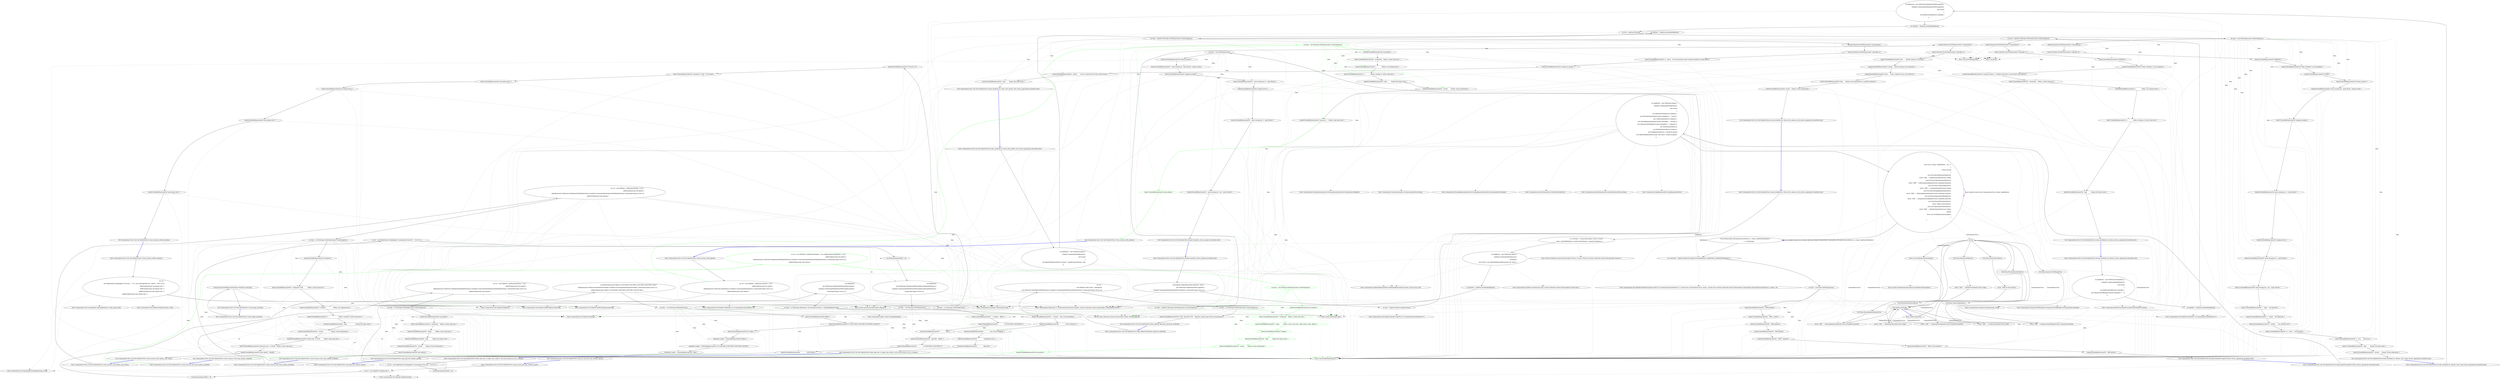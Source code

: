 digraph  {
d24 [label="var lines = sut.ToString().ToNotEmptyLines().TrimStringArray()", span="57-57", cluster="CommandLine.Tests.Unit.Text.HelpTextTests.Create_instance_with_options()", color=green, community=0];
d23 [label="var sut = new HelpText { AddDashesToOption = true }\r\n                .AddPreOptionsLine(''pre-options'')\r\n                .AddOptions(new NotParsed<FakeOptions>(TypeInfo.Create(typeof(FakeOptions)), Enumerable.Empty<Error>()))\r\n                .AddPostOptionsLine(''post-options'')", span="50-53", cluster="CommandLine.Tests.Unit.Text.HelpTextTests.Create_instance_with_options()"];
d25 [label="lines[0].ShouldBeEquivalentTo(''pre-options'')", span="58-58", cluster="CommandLine.Tests.Unit.Text.HelpTextTests.Create_instance_with_options()"];
d4 [label="Entry CommandLine.Text.HelpText.ToString()", span="579-579", cluster="CommandLine.Text.HelpText.ToString()"];
d21 [label="Entry string.ToNotEmptyLines()", span="10-10", cluster="string.ToNotEmptyLines()"];
d38 [label="Entry System.Collections.Generic.IEnumerable<string>.TrimStringArray()", span="15-15", cluster="System.Collections.Generic.IEnumerable<string>.TrimStringArray()"];
d26 [label="lines[1].ShouldBeEquivalentTo(''--stringvalue    Define a string value here.'')", span="59-59", cluster="CommandLine.Tests.Unit.Text.HelpTextTests.Create_instance_with_options()"];
d27 [label="lines[2].ShouldBeEquivalentTo(''-i               Define a int sequence here.'')", span="60-60", cluster="CommandLine.Tests.Unit.Text.HelpTextTests.Create_instance_with_options()"];
d28 [label="lines[3].ShouldBeEquivalentTo(''-x               Define a boolean or switch value here.'')", span="61-61", cluster="CommandLine.Tests.Unit.Text.HelpTextTests.Create_instance_with_options()"];
d29 [label="lines[4].ShouldBeEquivalentTo(''--help           Display this help screen.'')", span="62-62", cluster="CommandLine.Tests.Unit.Text.HelpTextTests.Create_instance_with_options()"];
d30 [label="lines[5].ShouldBeEquivalentTo(''--version        Display version information.'')", span="63-63", cluster="CommandLine.Tests.Unit.Text.HelpTextTests.Create_instance_with_options()"];
d31 [label="lines[6].ShouldBeEquivalentTo(''value pos. 0     Define a long value here.'')", span="64-64", cluster="CommandLine.Tests.Unit.Text.HelpTextTests.Create_instance_with_options()"];
d32 [label="lines[7].ShouldBeEquivalentTo(''post-options'')", span="65-65", cluster="CommandLine.Tests.Unit.Text.HelpTextTests.Create_instance_with_options()", color=green, community=0];
d33 [label="Exit CommandLine.Tests.Unit.Text.HelpTextTests.Create_instance_with_options()", span="46-46", cluster="CommandLine.Tests.Unit.Text.HelpTextTests.Create_instance_with_options()"];
d5 [label="Entry Unk.ShouldBeEquivalentTo", span="", cluster="Unk.ShouldBeEquivalentTo"];
d40 [label="var sut = new HelpText { AddDashesToOption = true, AddEnumValuesToHelpText = true }\r\n                .AddPreOptionsLine(''pre-options'')\r\n                .AddOptions(new NotParsed<FakeOptionsWithHelpTextEnum>(TypeInfo.Create(typeof(FakeOptionsWithHelpTextEnum)), Enumerable.Empty<Error>()))\r\n                .AddPostOptionsLine(''post-options'')", span="74-77", cluster="CommandLine.Tests.Unit.Text.HelpTextTests.Create_instance_with_enum_options_enabled()", color=green, community=0];
d39 [label="Entry CommandLine.Tests.Unit.Text.HelpTextTests.Create_instance_with_enum_options_enabled()", span="70-70", cluster="CommandLine.Tests.Unit.Text.HelpTextTests.Create_instance_with_enum_options_enabled()"];
d41 [label="var lines = sut.ToString().ToNotEmptyLines().TrimStringArray()", span="81-81", cluster="CommandLine.Tests.Unit.Text.HelpTextTests.Create_instance_with_enum_options_enabled()", color=green, community=0];
d3 [label="Entry CommandLine.Text.HelpText.HelpText()", span="35-35", cluster="CommandLine.Text.HelpText.HelpText()"];
d19 [label="Entry CommandLine.Text.HelpText.AddPreOptionsLine(string)", span="321-321", cluster="CommandLine.Text.HelpText.AddPreOptionsLine(string)"];
d34 [label="Entry CommandLine.NotParsed<T>.NotParsed(CommandLine.TypeInfo, System.Collections.Generic.IEnumerable<CommandLine.Error>)", span="163-163", cluster="CommandLine.NotParsed<T>.NotParsed(CommandLine.TypeInfo, System.Collections.Generic.IEnumerable<CommandLine.Error>)"];
d35 [label="Entry CommandLine.TypeInfo.Create(System.Type)", span="29-29", cluster="CommandLine.TypeInfo.Create(System.Type)"];
d36 [label="Entry System.Linq.Enumerable.Empty<TResult>()", span="0-0", cluster="System.Linq.Enumerable.Empty<TResult>()"];
d37 [label="Entry CommandLine.Text.HelpText.AddOptions<T>(CommandLine.ParserResult<T>)", span="388-388", cluster="CommandLine.Text.HelpText.AddOptions<T>(CommandLine.ParserResult<T>)"];
d20 [label="Entry CommandLine.Text.HelpText.AddPostOptionsLine(string)", span="332-332", cluster="CommandLine.Text.HelpText.AddPostOptionsLine(string)"];
d42 [label="lines[0].ShouldBeEquivalentTo(''pre-options'')", span="82-82", cluster="CommandLine.Tests.Unit.Text.HelpTextTests.Create_instance_with_enum_options_enabled()", color=green, community=0];
d43 [label="lines[1].ShouldBeEquivalentTo(''--stringvalue    Define a string value here.'')", span="83-83", cluster="CommandLine.Tests.Unit.Text.HelpTextTests.Create_instance_with_enum_options_enabled()", color=green, community=0];
d44 [label="lines[2].ShouldBeEquivalentTo(''--shape          Define a enum value here. Valid values: Circle, Square,'')", span="84-84", cluster="CommandLine.Tests.Unit.Text.HelpTextTests.Create_instance_with_enum_options_enabled()", color=green, community=0];
d45 [label="lines[3].ShouldBeEquivalentTo(''Triangle'')", span="85-85", cluster="CommandLine.Tests.Unit.Text.HelpTextTests.Create_instance_with_enum_options_enabled()", color=green, community=0];
d46 [label="lines[4].ShouldBeEquivalentTo(''--help           Display this help screen.'')", span="86-86", cluster="CommandLine.Tests.Unit.Text.HelpTextTests.Create_instance_with_enum_options_enabled()", color=green, community=0];
d47 [label="lines[5].ShouldBeEquivalentTo(''--version        Display version information.'')", span="87-87", cluster="CommandLine.Tests.Unit.Text.HelpTextTests.Create_instance_with_enum_options_enabled()", color=green, community=0];
d48 [label="lines[6].ShouldBeEquivalentTo(''post-options'')", span="88-88", cluster="CommandLine.Tests.Unit.Text.HelpTextTests.Create_instance_with_enum_options_enabled()", color=green, community=0];
d49 [label="Exit CommandLine.Tests.Unit.Text.HelpTextTests.Create_instance_with_enum_options_enabled()", span="70-70", cluster="CommandLine.Tests.Unit.Text.HelpTextTests.Create_instance_with_enum_options_enabled()"];
d22 [label="Entry CommandLine.Tests.Unit.Text.HelpTextTests.Create_instance_with_options()", span="46-46", cluster="CommandLine.Tests.Unit.Text.HelpTextTests.Create_instance_with_options()"];
d1 [label="string.Empty.ShouldBeEquivalentTo(new HelpText().ToString())", span="18-18", cluster="CommandLine.Tests.Unit.Text.HelpTextTests.Create_empty_instance()"];
d8 [label="var lines = sut.ToString().ToNotEmptyLines()", span="34-34", cluster="CommandLine.Tests.Unit.Text.HelpTextTests.Create_instance_without_options()"];
d52 [label="var lines = sut.ToString().ToNotEmptyLines().TrimStringArray()", span="104-104", cluster="CommandLine.Tests.Unit.Text.HelpTextTests.Create_instance_with_enum_options_disabled()"];
d62 [label="var lines = sut.ToString().ToNotEmptyLines().TrimStringArray()", span="124-124", cluster="CommandLine.Tests.Unit.Text.HelpTextTests.When_defined_MetaValue_should_be_rendered()"];
d70 [label="var lines = sut.ToString().Split(new[] { Environment.NewLine }, StringSplitOptions.None)", span="143-143", cluster="CommandLine.Tests.Unit.Text.HelpTextTests.When_help_text_is_longer_than_width_it_will_wrap_around_as_if_in_a_column()"];
d82 [label="var lines = sut.ToString().ToNotEmptyLines()", span="166-166", cluster="CommandLine.Tests.Unit.Text.HelpTextTests.Long_help_text_without_spaces()"];
d94 [label="var lines = sut.ToString().ToNotEmptyLines()", span="188-188", cluster="CommandLine.Tests.Unit.Text.HelpTextTests.Long_pre_and_post_lines_without_spaces()"];
d152 [label="var lines = helpText.ToString().ToNotEmptyLines().TrimStringArray()", span="274-274", cluster="CommandLine.Tests.Unit.Text.HelpTextTests.Invoke_AutoBuild_for_Options_returns_appropriate_formatted_text()"];
d169 [label="var lines = helpText.ToString().ToNotEmptyLines().TrimStringArray()", span="302-302", cluster="CommandLine.Tests.Unit.Text.HelpTextTests.Invoke_AutoBuild_for_Verbs_with_specific_verb_returns_appropriate_formatted_text()"];
d181 [label="var lines = helpText.ToString().ToNotEmptyLines().TrimStringArray()", span="328-328", cluster="CommandLine.Tests.Unit.Text.HelpTextTests.Invoke_AutoBuild_for_Verbs_with_unknown_verb_returns_appropriate_formatted_text()"];
d194 [label="var lines = sut.ToString().ToNotEmptyLines().TrimStringArray()", span="352-352", cluster="CommandLine.Tests.Unit.Text.HelpTextTests.Create_instance_with_options_and_values()"];
d221 [label="var text = helpText.ToString()", span="404-404", cluster="CommandLine.Tests.Unit.Text.HelpTextTests.Invoke_AutoBuild_for_Options_with_Usage_returns_appropriate_formatted_text()"];
d107 [label="var lines = errorsText.ToNotEmptyLines()", span="246-246", cluster="CommandLine.Tests.Unit.Text.HelpTextTests.Invoking_RenderParsingErrorsText_returns_appropriate_formatted_text()"];
d208 [label="var lines = text.ToNotEmptyLines()", span="377-377", cluster="CommandLine.Tests.Unit.Text.HelpTextTests.RenderUsageText_returns_properly_formatted_text()"];
d222 [label="var lines = text.ToNotEmptyLines().TrimStringArray()", span="405-405", cluster="CommandLine.Tests.Unit.Text.HelpTextTests.Invoke_AutoBuild_for_Options_with_Usage_returns_appropriate_formatted_text()"];
d9 [label="lines[0].ShouldBeEquivalentTo(''Unit-tests 2.0'')", span="36-36", cluster="CommandLine.Tests.Unit.Text.HelpTextTests.Create_instance_without_options()"];
d10 [label="lines[1].ShouldBeEquivalentTo(''Copyright (C) 2005 - 2013 Author'')", span="37-37", cluster="CommandLine.Tests.Unit.Text.HelpTextTests.Create_instance_without_options()"];
d11 [label="lines[2].ShouldBeEquivalentTo(''pre-options line 1'')", span="38-38", cluster="CommandLine.Tests.Unit.Text.HelpTextTests.Create_instance_without_options()"];
d12 [label="lines[3].ShouldBeEquivalentTo(''pre-options line 2'')", span="39-39", cluster="CommandLine.Tests.Unit.Text.HelpTextTests.Create_instance_without_options()"];
d13 [label="lines[4].ShouldBeEquivalentTo(''post-options line 1'')", span="40-40", cluster="CommandLine.Tests.Unit.Text.HelpTextTests.Create_instance_without_options()"];
d14 [label="lines[5].ShouldBeEquivalentTo(''post-options line 2'')", span="41-41", cluster="CommandLine.Tests.Unit.Text.HelpTextTests.Create_instance_without_options()"];
d53 [label="lines[0].ShouldBeEquivalentTo(''pre-options'')", span="105-105", cluster="CommandLine.Tests.Unit.Text.HelpTextTests.Create_instance_with_enum_options_disabled()"];
d54 [label="lines[1].ShouldBeEquivalentTo(''--stringvalue    Define a string value here.'')", span="106-106", cluster="CommandLine.Tests.Unit.Text.HelpTextTests.Create_instance_with_enum_options_disabled()"];
d55 [label="lines[2].ShouldBeEquivalentTo(''--shape          Define a enum value here.'')", span="107-107", cluster="CommandLine.Tests.Unit.Text.HelpTextTests.Create_instance_with_enum_options_disabled()"];
d56 [label="lines[3].ShouldBeEquivalentTo(''--help           Display this help screen.'')", span="108-108", cluster="CommandLine.Tests.Unit.Text.HelpTextTests.Create_instance_with_enum_options_disabled()"];
d57 [label="lines[4].ShouldBeEquivalentTo(''--version        Display version information.'')", span="109-109", cluster="CommandLine.Tests.Unit.Text.HelpTextTests.Create_instance_with_enum_options_disabled()"];
d58 [label="lines[5].ShouldBeEquivalentTo(''post-options'')", span="110-110", cluster="CommandLine.Tests.Unit.Text.HelpTextTests.Create_instance_with_enum_options_disabled()"];
d63 [label="lines[2].ShouldBeEquivalentTo(''i FILE, input-file=FILE    Required. Specify input FILE to be processed.'')", span="126-126", cluster="CommandLine.Tests.Unit.Text.HelpTextTests.When_defined_MetaValue_should_be_rendered()"];
d71 [label="lines[2].ShouldBeEquivalentTo(''  v, verbose    This is the description'')", span="144-144", cluster="CommandLine.Tests.Unit.Text.HelpTextTests.When_help_text_is_longer_than_width_it_will_wrap_around_as_if_in_a_column()"];
d72 [label="lines[3].ShouldBeEquivalentTo(''                of the verbosity to '')", span="146-146", cluster="CommandLine.Tests.Unit.Text.HelpTextTests.When_help_text_is_longer_than_width_it_will_wrap_around_as_if_in_a_column()"];
d73 [label="lines[4].ShouldBeEquivalentTo(''                test out the wrapping '')", span="147-147", cluster="CommandLine.Tests.Unit.Text.HelpTextTests.When_help_text_is_longer_than_width_it_will_wrap_around_as_if_in_a_column()"];
d74 [label="lines[5].ShouldBeEquivalentTo(''                capabilities of the '')", span="148-148", cluster="CommandLine.Tests.Unit.Text.HelpTextTests.When_help_text_is_longer_than_width_it_will_wrap_around_as_if_in_a_column()"];
d75 [label="lines[6].ShouldBeEquivalentTo(''                Help Text.'')", span="149-149", cluster="CommandLine.Tests.Unit.Text.HelpTextTests.When_help_text_is_longer_than_width_it_will_wrap_around_as_if_in_a_column()"];
d83 [label="lines[1].ShouldBeEquivalentTo(''  v, verbose    Before '')", span="167-167", cluster="CommandLine.Tests.Unit.Text.HelpTextTests.Long_help_text_without_spaces()"];
d84 [label="lines[2].ShouldBeEquivalentTo(''                012345678901234567890123'')", span="168-168", cluster="CommandLine.Tests.Unit.Text.HelpTextTests.Long_help_text_without_spaces()"];
d85 [label="lines[3].ShouldBeEquivalentTo(''                After'')", span="169-169", cluster="CommandLine.Tests.Unit.Text.HelpTextTests.Long_help_text_without_spaces()"];
d86 [label="lines[4].ShouldBeEquivalentTo(''  input-file    Before '')", span="170-170", cluster="CommandLine.Tests.Unit.Text.HelpTextTests.Long_help_text_without_spaces()"];
d87 [label="lines[5].ShouldBeEquivalentTo(''                012345678901234567890123'')", span="171-171", cluster="CommandLine.Tests.Unit.Text.HelpTextTests.Long_help_text_without_spaces()"];
d88 [label="lines[6].ShouldBeEquivalentTo(''                456789 After'')", span="172-172", cluster="CommandLine.Tests.Unit.Text.HelpTextTests.Long_help_text_without_spaces()"];
d95 [label="lines[1].ShouldBeEquivalentTo(''Before '')", span="189-189", cluster="CommandLine.Tests.Unit.Text.HelpTextTests.Long_pre_and_post_lines_without_spaces()"];
d96 [label="lines[2].ShouldBeEquivalentTo(''0123456789012345678901234567890123456789'')", span="190-190", cluster="CommandLine.Tests.Unit.Text.HelpTextTests.Long_pre_and_post_lines_without_spaces()"];
d97 [label="lines[3].ShouldBeEquivalentTo(''012 After'')", span="191-191", cluster="CommandLine.Tests.Unit.Text.HelpTextTests.Long_pre_and_post_lines_without_spaces()"];
d98 [label="lines[lines.Length - 3].ShouldBeEquivalentTo(''Before '')", span="192-192", cluster="CommandLine.Tests.Unit.Text.HelpTextTests.Long_pre_and_post_lines_without_spaces()"];
d99 [label="lines[lines.Length - 2].ShouldBeEquivalentTo(''0123456789012345678901234567890123456789'')", span="193-193", cluster="CommandLine.Tests.Unit.Text.HelpTextTests.Long_pre_and_post_lines_without_spaces()"];
d100 [label="lines[lines.Length - 1].ShouldBeEquivalentTo('' After'')", span="194-194", cluster="CommandLine.Tests.Unit.Text.HelpTextTests.Long_pre_and_post_lines_without_spaces()"];
d108 [label="lines[0].ShouldBeEquivalentTo(''  ERR badtoken'')", span="248-248", cluster="CommandLine.Tests.Unit.Text.HelpTextTests.Invoking_RenderParsingErrorsText_returns_appropriate_formatted_text()"];
d109 [label="lines[1].ShouldBeEquivalentTo(''  ERR x, switch'')", span="249-249", cluster="CommandLine.Tests.Unit.Text.HelpTextTests.Invoking_RenderParsingErrorsText_returns_appropriate_formatted_text()"];
d110 [label="lines[2].ShouldBeEquivalentTo(''  ERR unknown'')", span="250-250", cluster="CommandLine.Tests.Unit.Text.HelpTextTests.Invoking_RenderParsingErrorsText_returns_appropriate_formatted_text()"];
d111 [label="lines[3].ShouldBeEquivalentTo(''  ERR missing'')", span="251-251", cluster="CommandLine.Tests.Unit.Text.HelpTextTests.Invoking_RenderParsingErrorsText_returns_appropriate_formatted_text()"];
d112 [label="lines[4].ShouldBeEquivalentTo(''  ERR s, sequence'')", span="252-252", cluster="CommandLine.Tests.Unit.Text.HelpTextTests.Invoking_RenderParsingErrorsText_returns_appropriate_formatted_text()"];
d113 [label="lines[5].ShouldBeEquivalentTo(''  ERR no-verb-selected'')", span="253-253", cluster="CommandLine.Tests.Unit.Text.HelpTextTests.Invoking_RenderParsingErrorsText_returns_appropriate_formatted_text()"];
d114 [label="lines[6].ShouldBeEquivalentTo(''  ERR badverb'')", span="254-254", cluster="CommandLine.Tests.Unit.Text.HelpTextTests.Invoking_RenderParsingErrorsText_returns_appropriate_formatted_text()"];
d155 [label="lines[2].ShouldBeEquivalentTo(''ERROR(S):'')", span="277-277", cluster="CommandLine.Tests.Unit.Text.HelpTextTests.Invoke_AutoBuild_for_Options_returns_appropriate_formatted_text()"];
d156 [label="lines[3].ShouldBeEquivalentTo(''Token 'badtoken' is not recognized.'')", span="278-278", cluster="CommandLine.Tests.Unit.Text.HelpTextTests.Invoke_AutoBuild_for_Options_returns_appropriate_formatted_text()"];
d157 [label="lines[4].ShouldBeEquivalentTo(''A sequence option 'i' is defined with fewer or more items than required.'')", span="279-279", cluster="CommandLine.Tests.Unit.Text.HelpTextTests.Invoke_AutoBuild_for_Options_returns_appropriate_formatted_text()"];
d158 [label="lines[5].ShouldBeEquivalentTo(''--stringvalue    Define a string value here.'')", span="280-280", cluster="CommandLine.Tests.Unit.Text.HelpTextTests.Invoke_AutoBuild_for_Options_returns_appropriate_formatted_text()"];
d159 [label="lines[6].ShouldBeEquivalentTo(''-i               Define a int sequence here.'')", span="281-281", cluster="CommandLine.Tests.Unit.Text.HelpTextTests.Invoke_AutoBuild_for_Options_returns_appropriate_formatted_text()"];
d160 [label="lines[7].ShouldBeEquivalentTo(''-x               Define a boolean or switch value here.'')", span="282-282", cluster="CommandLine.Tests.Unit.Text.HelpTextTests.Invoke_AutoBuild_for_Options_returns_appropriate_formatted_text()"];
d161 [label="lines[8].ShouldBeEquivalentTo(''--help           Display this help screen.'')", span="283-283", cluster="CommandLine.Tests.Unit.Text.HelpTextTests.Invoke_AutoBuild_for_Options_returns_appropriate_formatted_text()"];
d172 [label="lines[2].ShouldBeEquivalentTo(''-p, --patch    Use the interactive patch selection interface to chose which'')", span="306-306", cluster="CommandLine.Tests.Unit.Text.HelpTextTests.Invoke_AutoBuild_for_Verbs_with_specific_verb_returns_appropriate_formatted_text()"];
d173 [label="lines[3].ShouldBeEquivalentTo(''changes to commit.'')", span="307-307", cluster="CommandLine.Tests.Unit.Text.HelpTextTests.Invoke_AutoBuild_for_Verbs_with_specific_verb_returns_appropriate_formatted_text()"];
d174 [label="lines[4].ShouldBeEquivalentTo(''--amend        Used to amend the tip of the current branch.'')", span="308-308", cluster="CommandLine.Tests.Unit.Text.HelpTextTests.Invoke_AutoBuild_for_Verbs_with_specific_verb_returns_appropriate_formatted_text()"];
d175 [label="lines[5].ShouldBeEquivalentTo(''--help         Display this help screen.'')", span="309-309", cluster="CommandLine.Tests.Unit.Text.HelpTextTests.Invoke_AutoBuild_for_Verbs_with_specific_verb_returns_appropriate_formatted_text()"];
d184 [label="lines[2].ShouldBeEquivalentTo(''add        Add file contents to the index.'')", span="332-332", cluster="CommandLine.Tests.Unit.Text.HelpTextTests.Invoke_AutoBuild_for_Verbs_with_unknown_verb_returns_appropriate_formatted_text()"];
d185 [label="lines[3].ShouldBeEquivalentTo(''commit     Record changes to the repository.'')", span="333-333", cluster="CommandLine.Tests.Unit.Text.HelpTextTests.Invoke_AutoBuild_for_Verbs_with_unknown_verb_returns_appropriate_formatted_text()"];
d186 [label="lines[4].ShouldBeEquivalentTo(''clone      Clone a repository into a new directory.'')", span="334-334", cluster="CommandLine.Tests.Unit.Text.HelpTextTests.Invoke_AutoBuild_for_Verbs_with_unknown_verb_returns_appropriate_formatted_text()"];
d187 [label="lines[5].ShouldBeEquivalentTo(''help       Display more information on a specific command.'')", span="335-335", cluster="CommandLine.Tests.Unit.Text.HelpTextTests.Invoke_AutoBuild_for_Verbs_with_unknown_verb_returns_appropriate_formatted_text()"];
d188 [label="lines[6].ShouldBeEquivalentTo(''version    Display version information.'')", span="336-336", cluster="CommandLine.Tests.Unit.Text.HelpTextTests.Invoke_AutoBuild_for_Verbs_with_unknown_verb_returns_appropriate_formatted_text()"];
d195 [label="lines[0].ShouldBeEquivalentTo(''pre-options'')", span="353-353", cluster="CommandLine.Tests.Unit.Text.HelpTextTests.Create_instance_with_options_and_values()"];
d196 [label="lines[1].ShouldBeEquivalentTo(''--stringvalue=STR            Define a string value here.'')", span="354-354", cluster="CommandLine.Tests.Unit.Text.HelpTextTests.Create_instance_with_options_and_values()"];
d197 [label="lines[2].ShouldBeEquivalentTo(''-i INTSEQ                    Define a int sequence here.'')", span="355-355", cluster="CommandLine.Tests.Unit.Text.HelpTextTests.Create_instance_with_options_and_values()"];
d198 [label="lines[3].ShouldBeEquivalentTo(''-x                           Define a boolean or switch value here.'')", span="356-356", cluster="CommandLine.Tests.Unit.Text.HelpTextTests.Create_instance_with_options_and_values()"];
d199 [label="lines[4].ShouldBeEquivalentTo(''--help                       Display this help screen.'')", span="357-357", cluster="CommandLine.Tests.Unit.Text.HelpTextTests.Create_instance_with_options_and_values()"];
d200 [label="lines[5].ShouldBeEquivalentTo(''--version                    Display version information.'')", span="358-358", cluster="CommandLine.Tests.Unit.Text.HelpTextTests.Create_instance_with_options_and_values()"];
d201 [label="lines[6].ShouldBeEquivalentTo(''number (pos. 0) NUM          Define a long value here.'')", span="359-359", cluster="CommandLine.Tests.Unit.Text.HelpTextTests.Create_instance_with_options_and_values()"];
d202 [label="lines[7].ShouldBeEquivalentTo(''paintcolor (pos. 1) COLOR    Define a color value here.'')", span="360-360", cluster="CommandLine.Tests.Unit.Text.HelpTextTests.Create_instance_with_options_and_values()"];
d203 [label="lines[8].ShouldBeEquivalentTo(''post-options'', lines[8])", span="361-361", cluster="CommandLine.Tests.Unit.Text.HelpTextTests.Create_instance_with_options_and_values()"];
d209 [label="lines[0].ShouldBeEquivalentTo(''Normal scenario:'')", span="380-380", cluster="CommandLine.Tests.Unit.Text.HelpTextTests.RenderUsageText_returns_properly_formatted_text()"];
d210 [label="lines[1].ShouldBeEquivalentTo(''  mono testapp.exe --input file.bin --output out.bin'')", span="381-381", cluster="CommandLine.Tests.Unit.Text.HelpTextTests.RenderUsageText_returns_properly_formatted_text()"];
d211 [label="lines[2].ShouldBeEquivalentTo(''Logging warnings:'')", span="382-382", cluster="CommandLine.Tests.Unit.Text.HelpTextTests.RenderUsageText_returns_properly_formatted_text()"];
d212 [label="lines[3].ShouldBeEquivalentTo(''  mono testapp.exe -w --input file.bin'')", span="383-383", cluster="CommandLine.Tests.Unit.Text.HelpTextTests.RenderUsageText_returns_properly_formatted_text()"];
d213 [label="lines[4].ShouldBeEquivalentTo(''Logging errors:'')", span="384-384", cluster="CommandLine.Tests.Unit.Text.HelpTextTests.RenderUsageText_returns_properly_formatted_text()"];
d214 [label="lines[5].ShouldBeEquivalentTo(''  mono testapp.exe -e --input file.bin'')", span="385-385", cluster="CommandLine.Tests.Unit.Text.HelpTextTests.RenderUsageText_returns_properly_formatted_text()"];
d215 [label="lines[6].ShouldBeEquivalentTo(''  mono testapp.exe --errs --input=file.bin'')", span="386-386", cluster="CommandLine.Tests.Unit.Text.HelpTextTests.RenderUsageText_returns_properly_formatted_text()"];
d225 [label="lines[2].ShouldBeEquivalentTo(''ERROR(S):'')", span="408-408", cluster="CommandLine.Tests.Unit.Text.HelpTextTests.Invoke_AutoBuild_for_Options_with_Usage_returns_appropriate_formatted_text()"];
d226 [label="lines[3].ShouldBeEquivalentTo(''Token 'badtoken' is not recognized.'')", span="409-409", cluster="CommandLine.Tests.Unit.Text.HelpTextTests.Invoke_AutoBuild_for_Options_with_Usage_returns_appropriate_formatted_text()"];
d227 [label="lines[4].ShouldBeEquivalentTo(''USAGE:'')", span="410-410", cluster="CommandLine.Tests.Unit.Text.HelpTextTests.Invoke_AutoBuild_for_Options_with_Usage_returns_appropriate_formatted_text()"];
d228 [label="lines[5].ShouldBeEquivalentTo(''Normal scenario:'')", span="411-411", cluster="CommandLine.Tests.Unit.Text.HelpTextTests.Invoke_AutoBuild_for_Options_with_Usage_returns_appropriate_formatted_text()"];
d229 [label="lines[6].ShouldBeEquivalentTo(''mono testapp.exe --input file.bin --output out.bin'')", span="412-412", cluster="CommandLine.Tests.Unit.Text.HelpTextTests.Invoke_AutoBuild_for_Options_with_Usage_returns_appropriate_formatted_text()"];
d230 [label="lines[7].ShouldBeEquivalentTo(''Logging warnings:'')", span="413-413", cluster="CommandLine.Tests.Unit.Text.HelpTextTests.Invoke_AutoBuild_for_Options_with_Usage_returns_appropriate_formatted_text()"];
d231 [label="lines[8].ShouldBeEquivalentTo(''mono testapp.exe -w --input file.bin'')", span="414-414", cluster="CommandLine.Tests.Unit.Text.HelpTextTests.Invoke_AutoBuild_for_Options_with_Usage_returns_appropriate_formatted_text()"];
d232 [label="lines[9].ShouldBeEquivalentTo(''Logging errors:'')", span="415-415", cluster="CommandLine.Tests.Unit.Text.HelpTextTests.Invoke_AutoBuild_for_Options_with_Usage_returns_appropriate_formatted_text()"];
d233 [label="lines[10].ShouldBeEquivalentTo(''mono testapp.exe -e --input file.bin'')", span="416-416", cluster="CommandLine.Tests.Unit.Text.HelpTextTests.Invoke_AutoBuild_for_Options_with_Usage_returns_appropriate_formatted_text()"];
d234 [label="lines[11].ShouldBeEquivalentTo(''mono testapp.exe --errs --input=file.bin'')", span="417-417", cluster="CommandLine.Tests.Unit.Text.HelpTextTests.Invoke_AutoBuild_for_Options_with_Usage_returns_appropriate_formatted_text()"];
d235 [label="lines[12].ShouldBeEquivalentTo(''-i, --input     Set input file.'')", span="418-418", cluster="CommandLine.Tests.Unit.Text.HelpTextTests.Invoke_AutoBuild_for_Options_with_Usage_returns_appropriate_formatted_text()"];
d236 [label="lines[13].ShouldBeEquivalentTo(''-i, --output    Set output file.'')", span="419-419", cluster="CommandLine.Tests.Unit.Text.HelpTextTests.Invoke_AutoBuild_for_Options_with_Usage_returns_appropriate_formatted_text()"];
d237 [label="lines[14].ShouldBeEquivalentTo(''--verbose       Set verbosity level.'')", span="420-420", cluster="CommandLine.Tests.Unit.Text.HelpTextTests.Invoke_AutoBuild_for_Options_with_Usage_returns_appropriate_formatted_text()"];
d238 [label="lines[15].ShouldBeEquivalentTo(''-w, --warns     Log warnings.'')", span="421-421", cluster="CommandLine.Tests.Unit.Text.HelpTextTests.Invoke_AutoBuild_for_Options_with_Usage_returns_appropriate_formatted_text()"];
d239 [label="lines[16].ShouldBeEquivalentTo(''-e, --errs      Log errors.'')", span="422-422", cluster="CommandLine.Tests.Unit.Text.HelpTextTests.Invoke_AutoBuild_for_Options_with_Usage_returns_appropriate_formatted_text()"];
d240 [label="lines[17].ShouldBeEquivalentTo(''--help          Display this help screen.'')", span="423-423", cluster="CommandLine.Tests.Unit.Text.HelpTextTests.Invoke_AutoBuild_for_Options_with_Usage_returns_appropriate_formatted_text()"];
d241 [label="lines[18].ShouldBeEquivalentTo(''--version       Display version information.'')", span="424-424", cluster="CommandLine.Tests.Unit.Text.HelpTextTests.Invoke_AutoBuild_for_Options_with_Usage_returns_appropriate_formatted_text()"];
d51 [label="var sut = new HelpText { AddDashesToOption = true }\r\n                .AddPreOptionsLine(''pre-options'')\r\n                .AddOptions(new NotParsed<FakeOptionsWithHelpTextEnum>(TypeInfo.Create(typeof(FakeOptionsWithHelpTextEnum)), Enumerable.Empty<Error>()))\r\n                .AddPostOptionsLine(''post-options'')", span="97-100", cluster="CommandLine.Tests.Unit.Text.HelpTextTests.Create_instance_with_enum_options_disabled()"];
d193 [label="var sut = new HelpText { AddDashesToOption = true }\r\n                .AddPreOptionsLine(''pre-options'')\r\n                .AddOptions(new NotParsed<FakeOptionsWithHelpTextValue>(TypeInfo.Create(typeof(FakeOptionsWithHelpTextValue)), Enumerable.Empty<Error>()))\r\n                .AddPostOptionsLine(''post-options'')", span="345-348", cluster="CommandLine.Tests.Unit.Text.HelpTextTests.Create_instance_with_options_and_values()"];
d7 [label="var sut =\r\n                new HelpText(new HeadingInfo(''Unit-tests'', ''2.0''), new CopyrightInfo(true, ''Author'', 2005, 2013))\r\n                    .AddPreOptionsLine(''pre-options line 1'')\r\n                    .AddPreOptionsLine(''pre-options line 2'')\r\n                    .AddPostOptionsLine(''post-options line 1'')\r\n                    .AddPostOptionsLine(''post-options line 2'')", span="26-31", cluster="CommandLine.Tests.Unit.Text.HelpTextTests.Create_instance_without_options()"];
d93 [label="sut.AddPreOptionsLine(''Before 0123456789012345678901234567890123456789012 After'')\r\n                .AddOptions(new NotParsed<FakeOptionsForHelp>(TypeInfo.Create(typeof(FakeOptionsForHelp)), Enumerable.Empty<Error>()))\r\n                .AddPostOptionsLine(''Before 0123456789012345678901234567890123456789 After'')", span="183-185", cluster="CommandLine.Tests.Unit.Text.HelpTextTests.Long_pre_and_post_lines_without_spaces()"];
d61 [label="var sut =\r\n                new HelpText(''Meta Value.'').AddOptions(\r\n                    new NotParsed<FakeOptionsWithMetaValue>(TypeInfo.Create(typeof(FakeOptionsWithMetaValue)), Enumerable.Empty<Error>()))", span="119-121", cluster="CommandLine.Tests.Unit.Text.HelpTextTests.When_defined_MetaValue_should_be_rendered()"];
d69 [label="sut.AddOptions(\r\n                new NotParsed<FakeOptionsWithLongDescription>(\r\n                    TypeInfo.Create(typeof(FakeOptionsWithLongDescription)),\r\n                    Enumerable.Empty<Error>()))", span="137-140", cluster="CommandLine.Tests.Unit.Text.HelpTextTests.When_help_text_is_longer_than_width_it_will_wrap_around_as_if_in_a_column()"];
d81 [label="sut.AddOptions(\r\n                new NotParsed<FakeOptionsWithLongDescriptionAndNoSpaces>(\r\n                    TypeInfo.Create(typeof(FakeOptionsWithLongDescriptionAndNoSpaces)),\r\n                    Enumerable.Empty<Error>()))", span="160-163", cluster="CommandLine.Tests.Unit.Text.HelpTextTests.Long_help_text_without_spaces()"];
d103 [label="var fakeResult = new NotParsed<object>(\r\n                TypeInfo.Create(typeof(NullInstance)),\r\n                new Error[]\r\n                    {\r\n                        new BadFormatTokenError(''badtoken''),\r\n                        new MissingValueOptionError(new NameInfo(''x'', ''switch'')),\r\n                        new UnknownOptionError(''unknown''),\r\n                        new MissingRequiredOptionError(new NameInfo('''', ''missing'')),\r\n                        new SequenceOutOfRangeError(new NameInfo(''s'', ''sequence'')),\r\n                        new NoVerbSelectedError(),\r\n                        new BadVerbSelectedError(''badverb''),\r\n                        new HelpRequestedError(), // should be ignored\r\n                        new HelpVerbRequestedError(null, null, false) // should be ignored \r\n                    })", span="203-216", cluster="CommandLine.Tests.Unit.Text.HelpTextTests.Invoking_RenderParsingErrorsText_returns_appropriate_formatted_text()"];
d150 [label="var fakeResult = new NotParsed<FakeOptions>(\r\n                TypeInfo.Create(typeof(FakeOptions)),\r\n                new Error[]\r\n                    {\r\n                        new BadFormatTokenError(''badtoken''),\r\n                        new SequenceOutOfRangeError(new NameInfo(''i'', ''''))\r\n                    })", span="262-268", cluster="CommandLine.Tests.Unit.Text.HelpTextTests.Invoke_AutoBuild_for_Options_returns_appropriate_formatted_text()"];
d167 [label="var fakeResult = new NotParsed<object>(\r\n                TypeInfo.Create(typeof(NullInstance)),\r\n                new Error[]\r\n                    {\r\n                        new HelpVerbRequestedError(''commit'', typeof(CommitOptions), true)\r\n                    })", span="291-296", cluster="CommandLine.Tests.Unit.Text.HelpTextTests.Invoke_AutoBuild_for_Verbs_with_specific_verb_returns_appropriate_formatted_text()"];
d179 [label="var fakeResult = new NotParsed<object>(\r\n                TypeInfo.Create(typeof(NullInstance),\r\n                    verbTypes),\r\n                new Error[] { new HelpVerbRequestedError(null, null, false) })", span="319-322", cluster="CommandLine.Tests.Unit.Text.HelpTextTests.Invoke_AutoBuild_for_Verbs_with_unknown_verb_returns_appropriate_formatted_text()"];
d206 [label="ParserResult<FakeOptionsWithUsageText> result =\r\n                new NotParsed<FakeOptionsWithUsageText>(\r\n                    TypeInfo.Create(typeof(FakeOptionsWithUsageText)), Enumerable.Empty<Error>())", span="369-371", cluster="CommandLine.Tests.Unit.Text.HelpTextTests.RenderUsageText_returns_properly_formatted_text()"];
d219 [label="var fakeResult = new NotParsed<FakeOptionsWithUsageText>(\r\n                TypeInfo.Create(typeof(FakeOptionsWithUsageText)),\r\n                new Error[]\r\n                    {\r\n                        new BadFormatTokenError(''badtoken'')\r\n                    })", span="393-398", cluster="CommandLine.Tests.Unit.Text.HelpTextTests.Invoke_AutoBuild_for_Options_with_Usage_returns_appropriate_formatted_text()"];
d178 [label="var verbTypes = Enumerable.Empty<Type>().Concat(\r\n                new[] { typeof(AddOptions), typeof(CommitOptions), typeof(CloneOptions) })", span="317-318", cluster="CommandLine.Tests.Unit.Text.HelpTextTests.Invoke_AutoBuild_for_Verbs_with_unknown_verb_returns_appropriate_formatted_text()"];
d0 [label="Entry CommandLine.Tests.Unit.Text.HelpTextTests.Create_empty_instance()", span="16-16", cluster="CommandLine.Tests.Unit.Text.HelpTextTests.Create_empty_instance()"];
d2 [label="Exit CommandLine.Tests.Unit.Text.HelpTextTests.Create_empty_instance()", span="16-16", cluster="CommandLine.Tests.Unit.Text.HelpTextTests.Create_empty_instance()"];
d67 [label="var sut = new HelpText(new HeadingInfo(''CommandLine.Tests.dll'', ''1.9.4.131''))", span="135-135", cluster="CommandLine.Tests.Unit.Text.HelpTextTests.When_help_text_is_longer_than_width_it_will_wrap_around_as_if_in_a_column()"];
d77 [label="Entry string.Split(string[], System.StringSplitOptions)", span="0-0", cluster="string.Split(string[], System.StringSplitOptions)"];
d79 [label="var sut = new HelpText(new HeadingInfo(''CommandLine.Tests.dll'', ''1.9.4.131''))", span="158-158", cluster="CommandLine.Tests.Unit.Text.HelpTextTests.Long_help_text_without_spaces()"];
d91 [label="var sut = new HelpText(''Heading Info.'')", span="181-181", cluster="CommandLine.Tests.Unit.Text.HelpTextTests.Long_pre_and_post_lines_without_spaces()"];
d151 [label="var helpText = HelpText.AutoBuild(fakeResult)", span="271-271", cluster="CommandLine.Tests.Unit.Text.HelpTextTests.Invoke_AutoBuild_for_Options_returns_appropriate_formatted_text()"];
d153 [label="lines[0].Should().StartWithEquivalent(''CommandLine'')", span="275-275", cluster="CommandLine.Tests.Unit.Text.HelpTextTests.Invoke_AutoBuild_for_Options_returns_appropriate_formatted_text()"];
d154 [label="lines[1].Should().StartWithEquivalent(''Copyright (c)'')", span="276-276", cluster="CommandLine.Tests.Unit.Text.HelpTextTests.Invoke_AutoBuild_for_Options_returns_appropriate_formatted_text()"];
d168 [label="var helpText = HelpText.AutoBuild(fakeResult)", span="299-299", cluster="CommandLine.Tests.Unit.Text.HelpTextTests.Invoke_AutoBuild_for_Verbs_with_specific_verb_returns_appropriate_formatted_text()"];
d170 [label="lines[0].Should().StartWithEquivalent(''CommandLine'')", span="304-304", cluster="CommandLine.Tests.Unit.Text.HelpTextTests.Invoke_AutoBuild_for_Verbs_with_specific_verb_returns_appropriate_formatted_text()"];
d171 [label="lines[1].Should().StartWithEquivalent(''Copyright (c)'')", span="305-305", cluster="CommandLine.Tests.Unit.Text.HelpTextTests.Invoke_AutoBuild_for_Verbs_with_specific_verb_returns_appropriate_formatted_text()"];
d180 [label="var helpText = HelpText.AutoBuild(fakeResult)", span="325-325", cluster="CommandLine.Tests.Unit.Text.HelpTextTests.Invoke_AutoBuild_for_Verbs_with_unknown_verb_returns_appropriate_formatted_text()"];
d182 [label="lines[0].Should().StartWithEquivalent(''CommandLine'')", span="330-330", cluster="CommandLine.Tests.Unit.Text.HelpTextTests.Invoke_AutoBuild_for_Verbs_with_unknown_verb_returns_appropriate_formatted_text()"];
d183 [label="lines[1].Should().StartWithEquivalent(''Copyright (c)'')", span="331-331", cluster="CommandLine.Tests.Unit.Text.HelpTextTests.Invoke_AutoBuild_for_Verbs_with_unknown_verb_returns_appropriate_formatted_text()"];
d220 [label="var helpText = HelpText.AutoBuild(fakeResult)", span="401-401", cluster="CommandLine.Tests.Unit.Text.HelpTextTests.Invoke_AutoBuild_for_Options_with_Usage_returns_appropriate_formatted_text()"];
d106 [label="var errorsText = HelpText.RenderParsingErrorsText(fakeResult, fakeRenderer, fakeMutExclRenderer, 2)", span="243-243", cluster="CommandLine.Tests.Unit.Text.HelpTextTests.Invoking_RenderParsingErrorsText_returns_appropriate_formatted_text()"];
d207 [label="var text = HelpText.RenderUsageText(result)", span="374-374", cluster="CommandLine.Tests.Unit.Text.HelpTextTests.RenderUsageText_returns_properly_formatted_text()"];
d223 [label="lines[0].Should().StartWithEquivalent(''CommandLine'')", span="406-406", cluster="CommandLine.Tests.Unit.Text.HelpTextTests.Invoke_AutoBuild_for_Options_with_Usage_returns_appropriate_formatted_text()"];
d224 [label="lines[1].Should().StartWithEquivalent(''Copyright (c)'')", span="407-407", cluster="CommandLine.Tests.Unit.Text.HelpTextTests.Invoke_AutoBuild_for_Options_with_Usage_returns_appropriate_formatted_text()"];
d15 [label="Exit CommandLine.Tests.Unit.Text.HelpTextTests.Create_instance_without_options()", span="22-22", cluster="CommandLine.Tests.Unit.Text.HelpTextTests.Create_instance_without_options()"];
d59 [label="Exit CommandLine.Tests.Unit.Text.HelpTextTests.Create_instance_with_enum_options_disabled()", span="93-93", cluster="CommandLine.Tests.Unit.Text.HelpTextTests.Create_instance_with_enum_options_disabled()"];
d64 [label="Exit CommandLine.Tests.Unit.Text.HelpTextTests.When_defined_MetaValue_should_be_rendered()", span="115-115", cluster="CommandLine.Tests.Unit.Text.HelpTextTests.When_defined_MetaValue_should_be_rendered()"];
d76 [label="Exit CommandLine.Tests.Unit.Text.HelpTextTests.When_help_text_is_longer_than_width_it_will_wrap_around_as_if_in_a_column()", span="131-131", cluster="CommandLine.Tests.Unit.Text.HelpTextTests.When_help_text_is_longer_than_width_it_will_wrap_around_as_if_in_a_column()"];
d89 [label="Exit CommandLine.Tests.Unit.Text.HelpTextTests.Long_help_text_without_spaces()", span="154-154", cluster="CommandLine.Tests.Unit.Text.HelpTextTests.Long_help_text_without_spaces()"];
d101 [label="Exit CommandLine.Tests.Unit.Text.HelpTextTests.Long_pre_and_post_lines_without_spaces()", span="177-177", cluster="CommandLine.Tests.Unit.Text.HelpTextTests.Long_pre_and_post_lines_without_spaces()"];
d115 [label="Exit CommandLine.Tests.Unit.Text.HelpTextTests.Invoking_RenderParsingErrorsText_returns_appropriate_formatted_text()", span="200-200", cluster="CommandLine.Tests.Unit.Text.HelpTextTests.Invoking_RenderParsingErrorsText_returns_appropriate_formatted_text()"];
d162 [label="Exit CommandLine.Tests.Unit.Text.HelpTextTests.Invoke_AutoBuild_for_Options_returns_appropriate_formatted_text()", span="259-259", cluster="CommandLine.Tests.Unit.Text.HelpTextTests.Invoke_AutoBuild_for_Options_returns_appropriate_formatted_text()"];
d176 [label="Exit CommandLine.Tests.Unit.Text.HelpTextTests.Invoke_AutoBuild_for_Verbs_with_specific_verb_returns_appropriate_formatted_text()", span="288-288", cluster="CommandLine.Tests.Unit.Text.HelpTextTests.Invoke_AutoBuild_for_Verbs_with_specific_verb_returns_appropriate_formatted_text()"];
d189 [label="Exit CommandLine.Tests.Unit.Text.HelpTextTests.Invoke_AutoBuild_for_Verbs_with_unknown_verb_returns_appropriate_formatted_text()", span="314-314", cluster="CommandLine.Tests.Unit.Text.HelpTextTests.Invoke_AutoBuild_for_Verbs_with_unknown_verb_returns_appropriate_formatted_text()"];
d204 [label="Exit CommandLine.Tests.Unit.Text.HelpTextTests.Create_instance_with_options_and_values()", span="341-341", cluster="CommandLine.Tests.Unit.Text.HelpTextTests.Create_instance_with_options_and_values()"];
d216 [label="Exit CommandLine.Tests.Unit.Text.HelpTextTests.RenderUsageText_returns_properly_formatted_text()", span="366-366", cluster="CommandLine.Tests.Unit.Text.HelpTextTests.RenderUsageText_returns_properly_formatted_text()"];
d242 [label="Exit CommandLine.Tests.Unit.Text.HelpTextTests.Invoke_AutoBuild_for_Options_with_Usage_returns_appropriate_formatted_text()", span="390-390", cluster="CommandLine.Tests.Unit.Text.HelpTextTests.Invoke_AutoBuild_for_Options_with_Usage_returns_appropriate_formatted_text()"];
d50 [label="Entry CommandLine.Tests.Unit.Text.HelpTextTests.Create_instance_with_enum_options_disabled()", span="93-93", cluster="CommandLine.Tests.Unit.Text.HelpTextTests.Create_instance_with_enum_options_disabled()"];
d192 [label="Entry CommandLine.Tests.Unit.Text.HelpTextTests.Create_instance_with_options_and_values()", span="341-341", cluster="CommandLine.Tests.Unit.Text.HelpTextTests.Create_instance_with_options_and_values()"];
d6 [label="Entry CommandLine.Tests.Unit.Text.HelpTextTests.Create_instance_without_options()", span="22-22", cluster="CommandLine.Tests.Unit.Text.HelpTextTests.Create_instance_without_options()"];
d16 [label="Entry CommandLine.Text.HelpText.HelpText(string, string)", span="81-81", cluster="CommandLine.Text.HelpText.HelpText(string, string)"];
d17 [label="Entry CommandLine.Text.HeadingInfo.HeadingInfo(string, string)", span="27-27", cluster="CommandLine.Text.HeadingInfo.HeadingInfo(string, string)"];
d18 [label="Entry CommandLine.Text.CopyrightInfo.CopyrightInfo(bool, string, params int[])", span="60-60", cluster="CommandLine.Text.CopyrightInfo.CopyrightInfo(bool, string, params int[])"];
d92 [label="sut.MaximumDisplayWidth = 40", span="182-182", cluster="CommandLine.Tests.Unit.Text.HelpTextTests.Long_pre_and_post_lines_without_spaces()"];
d60 [label="Entry CommandLine.Tests.Unit.Text.HelpTextTests.When_defined_MetaValue_should_be_rendered()", span="115-115", cluster="CommandLine.Tests.Unit.Text.HelpTextTests.When_defined_MetaValue_should_be_rendered()"];
d65 [label="Entry CommandLine.Text.HelpText.HelpText(string)", span="58-58", cluster="CommandLine.Text.HelpText.HelpText(string)"];
d68 [label="sut.MaximumDisplayWidth = 40", span="136-136", cluster="CommandLine.Tests.Unit.Text.HelpTextTests.When_help_text_is_longer_than_width_it_will_wrap_around_as_if_in_a_column()"];
d80 [label="sut.MaximumDisplayWidth = 40", span="159-159", cluster="CommandLine.Tests.Unit.Text.HelpTextTests.Long_help_text_without_spaces()"];
d102 [label="Entry CommandLine.Tests.Unit.Text.HelpTextTests.Invoking_RenderParsingErrorsText_returns_appropriate_formatted_text()", span="200-200", cluster="CommandLine.Tests.Unit.Text.HelpTextTests.Invoking_RenderParsingErrorsText_returns_appropriate_formatted_text()"];
d104 [label="Func<Error, string> fakeRenderer = err =>\r\n                {\r\n                    switch (err.Tag)\r\n                    {\r\n                        case ErrorType.BadFormatTokenError:\r\n                            return ''ERR '' + ((BadFormatTokenError)err).Token;\r\n                        case ErrorType.MissingValueOptionError:\r\n                            return ''ERR '' + ((MissingValueOptionError)err).NameInfo.NameText;\r\n                        case ErrorType.UnknownOptionError:\r\n                            return ''ERR '' + ((UnknownOptionError)err).Token;\r\n                        case ErrorType.MissingRequiredOptionError:\r\n                            return ''ERR '' + ((MissingRequiredOptionError)err).NameInfo.NameText;\r\n                        case ErrorType.SequenceOutOfRangeError:\r\n                            return ''ERR '' + ((SequenceOutOfRangeError)err).NameInfo.NameText;\r\n                        case ErrorType.NoVerbSelectedError:\r\n                            return ''ERR no-verb-selected'';\r\n                        case ErrorType.BadVerbSelectedError:\r\n                            return ''ERR '' + ((BadVerbSelectedError)err).Token;\r\n                        default:\r\n                            throw new InvalidOperationException();\r\n                    }\r\n                }", span="217-238", cluster="CommandLine.Tests.Unit.Text.HelpTextTests.Invoking_RenderParsingErrorsText_returns_appropriate_formatted_text()"];
d116 [label="Entry CommandLine.BadFormatTokenError.BadFormatTokenError(string)", span="196-196", cluster="CommandLine.BadFormatTokenError.BadFormatTokenError(string)"];
d117 [label="Entry CommandLine.MissingValueOptionError.MissingValueOptionError(CommandLine.NameInfo)", span="269-269", cluster="CommandLine.MissingValueOptionError.MissingValueOptionError(CommandLine.NameInfo)"];
d118 [label="Entry CommandLine.NameInfo.NameInfo(string, string)", span="20-20", cluster="CommandLine.NameInfo.NameInfo(string, string)"];
d119 [label="Entry CommandLine.UnknownOptionError.UnknownOptionError(string)", span="280-280", cluster="CommandLine.UnknownOptionError.UnknownOptionError(string)"];
d120 [label="Entry CommandLine.MissingRequiredOptionError.MissingRequiredOptionError(CommandLine.NameInfo)", span="291-291", cluster="CommandLine.MissingRequiredOptionError.MissingRequiredOptionError(CommandLine.NameInfo)"];
d121 [label="Entry CommandLine.SequenceOutOfRangeError.SequenceOutOfRangeError(CommandLine.NameInfo)", span="335-335", cluster="CommandLine.SequenceOutOfRangeError.SequenceOutOfRangeError(CommandLine.NameInfo)"];
d122 [label="Entry CommandLine.NoVerbSelectedError.NoVerbSelectedError()", span="421-421", cluster="CommandLine.NoVerbSelectedError.NoVerbSelectedError()"];
d123 [label="Entry CommandLine.BadVerbSelectedError.BadVerbSelectedError(string)", span="357-357", cluster="CommandLine.BadVerbSelectedError.BadVerbSelectedError(string)"];
d124 [label="Entry CommandLine.HelpRequestedError.HelpRequestedError()", span="368-368", cluster="CommandLine.HelpRequestedError.HelpRequestedError()"];
d125 [label="Entry CommandLine.HelpVerbRequestedError.HelpVerbRequestedError(string, System.Type, bool)", span="383-383", cluster="CommandLine.HelpVerbRequestedError.HelpVerbRequestedError(string, System.Type, bool)"];
d149 [label="Entry CommandLine.Tests.Unit.Text.HelpTextTests.Invoke_AutoBuild_for_Options_returns_appropriate_formatted_text()", span="259-259", cluster="CommandLine.Tests.Unit.Text.HelpTextTests.Invoke_AutoBuild_for_Options_returns_appropriate_formatted_text()"];
d166 [label="Entry CommandLine.Tests.Unit.Text.HelpTextTests.Invoke_AutoBuild_for_Verbs_with_specific_verb_returns_appropriate_formatted_text()", span="288-288", cluster="CommandLine.Tests.Unit.Text.HelpTextTests.Invoke_AutoBuild_for_Verbs_with_specific_verb_returns_appropriate_formatted_text()"];
d191 [label="Entry CommandLine.TypeInfo.Create(System.Type, System.Collections.Generic.IEnumerable<System.Type>)", span="34-34", cluster="CommandLine.TypeInfo.Create(System.Type, System.Collections.Generic.IEnumerable<System.Type>)"];
d205 [label="Entry CommandLine.Tests.Unit.Text.HelpTextTests.RenderUsageText_returns_properly_formatted_text()", span="366-366", cluster="CommandLine.Tests.Unit.Text.HelpTextTests.RenderUsageText_returns_properly_formatted_text()"];
d218 [label="Entry CommandLine.Tests.Unit.Text.HelpTextTests.Invoke_AutoBuild_for_Options_with_Usage_returns_appropriate_formatted_text()", span="390-390", cluster="CommandLine.Tests.Unit.Text.HelpTextTests.Invoke_AutoBuild_for_Options_with_Usage_returns_appropriate_formatted_text()"];
d177 [label="Entry CommandLine.Tests.Unit.Text.HelpTextTests.Invoke_AutoBuild_for_Verbs_with_unknown_verb_returns_appropriate_formatted_text()", span="314-314", cluster="CommandLine.Tests.Unit.Text.HelpTextTests.Invoke_AutoBuild_for_Verbs_with_unknown_verb_returns_appropriate_formatted_text()"];
d190 [label="Entry System.Collections.Generic.IEnumerable<TSource>.Concat<TSource>(System.Collections.Generic.IEnumerable<TSource>)", span="0-0", cluster="System.Collections.Generic.IEnumerable<TSource>.Concat<TSource>(System.Collections.Generic.IEnumerable<TSource>)"];
d66 [label="Entry CommandLine.Tests.Unit.Text.HelpTextTests.When_help_text_is_longer_than_width_it_will_wrap_around_as_if_in_a_column()", span="131-131", cluster="CommandLine.Tests.Unit.Text.HelpTextTests.When_help_text_is_longer_than_width_it_will_wrap_around_as_if_in_a_column()"];
d78 [label="Entry CommandLine.Tests.Unit.Text.HelpTextTests.Long_help_text_without_spaces()", span="154-154", cluster="CommandLine.Tests.Unit.Text.HelpTextTests.Long_help_text_without_spaces()"];
d90 [label="Entry CommandLine.Tests.Unit.Text.HelpTextTests.Long_pre_and_post_lines_without_spaces()", span="177-177", cluster="CommandLine.Tests.Unit.Text.HelpTextTests.Long_pre_and_post_lines_without_spaces()"];
d163 [label="Entry CommandLine.Text.HelpText.AutoBuild<T>(CommandLine.ParserResult<T>)", span="259-259", cluster="CommandLine.Text.HelpText.AutoBuild<T>(CommandLine.ParserResult<T>)"];
d164 [label="Entry Unk.Should", span="", cluster="Unk.Should"];
d165 [label="Entry Unk.StartWithEquivalent", span="", cluster="Unk.StartWithEquivalent"];
d105 [label="Func<IEnumerable<MutuallyExclusiveSetError>, string> fakeMutExclRenderer =\r\n                _ => string.Empty", span="239-240", cluster="CommandLine.Tests.Unit.Text.HelpTextTests.Invoking_RenderParsingErrorsText_returns_appropriate_formatted_text()"];
d126 [label="Entry CommandLine.Text.HelpText.RenderParsingErrorsText<T>(CommandLine.ParserResult<T>, System.Func<CommandLine.Error, string>, System.Func<System.Collections.Generic.IEnumerable<CommandLine.MutuallyExclusiveSetError>, string>, int)", span="457-457", cluster="CommandLine.Text.HelpText.RenderParsingErrorsText<T>(CommandLine.ParserResult<T>, System.Func<CommandLine.Error, string>, System.Func<System.Collections.Generic.IEnumerable<CommandLine.MutuallyExclusiveSetError>, string>, int)"];
d217 [label="Entry CommandLine.Text.HelpText.RenderUsageText<T>(CommandLine.ParserResult<T>)", span="515-515", cluster="CommandLine.Text.HelpText.RenderUsageText<T>(CommandLine.ParserResult<T>)"];
d128 [label="err.Tag", span="219-219", cluster="lambda expression"];
d130 [label="return ''ERR '' + ((BadFormatTokenError)err).Token;", span="222-222", cluster="lambda expression"];
d132 [label="return ''ERR '' + ((MissingValueOptionError)err).NameInfo.NameText;", span="224-224", cluster="lambda expression"];
d134 [label="return ''ERR '' + ((UnknownOptionError)err).Token;", span="226-226", cluster="lambda expression"];
d136 [label="return ''ERR '' + ((MissingRequiredOptionError)err).NameInfo.NameText;", span="228-228", cluster="lambda expression"];
d138 [label="return ''ERR '' + ((SequenceOutOfRangeError)err).NameInfo.NameText;", span="230-230", cluster="lambda expression"];
d142 [label="return ''ERR '' + ((BadVerbSelectedError)err).Token;", span="234-234", cluster="lambda expression"];
d127 [label="Entry lambda expression", span="217-238", cluster="lambda expression"];
d129 [label="ErrorType.BadFormatTokenError", span="221-221", cluster="lambda expression"];
d131 [label="ErrorType.MissingValueOptionError", span="223-223", cluster="lambda expression"];
d133 [label="ErrorType.UnknownOptionError", span="225-225", cluster="lambda expression"];
d135 [label="ErrorType.MissingRequiredOptionError", span="227-227", cluster="lambda expression"];
d137 [label="ErrorType.SequenceOutOfRangeError", span="229-229", cluster="lambda expression"];
d139 [label="ErrorType.NoVerbSelectedError", span="231-231", cluster="lambda expression"];
d141 [label="ErrorType.BadVerbSelectedError", span="233-233", cluster="lambda expression"];
d143 [label="throw new InvalidOperationException();", span="236-236", cluster="lambda expression"];
d144 [label="Exit lambda expression", span="217-238", cluster="lambda expression"];
d140 [label="return ''ERR no-verb-selected'';", span="232-232", cluster="lambda expression"];
d145 [label="Entry System.InvalidOperationException.InvalidOperationException()", span="0-0", cluster="System.InvalidOperationException.InvalidOperationException()"];
d24 -> d25  [key=0, style=solid, color=green];
d24 -> d4  [key=2, style=dotted, color=green];
d24 -> d21  [key=2, style=dotted, color=green];
d24 -> d38  [key=2, style=dotted, color=green];
d24 -> d26  [key=1, style=dashed, color=green, label=lines];
d24 -> d27  [key=1, style=dashed, color=green, label=lines];
d24 -> d28  [key=1, style=dashed, color=green, label=lines];
d24 -> d29  [key=1, style=dashed, color=green, label=lines];
d24 -> d30  [key=1, style=dashed, color=green, label=lines];
d24 -> d31  [key=1, style=dashed, color=green, label=lines];
d24 -> d32  [key=1, style=dashed, color=green, label=lines];
d23 -> d24  [key=0, style=solid, color=green];
d23 -> d3  [key=2, style=dotted];
d23 -> d19  [key=2, style=dotted];
d23 -> d34  [key=2, style=dotted];
d23 -> d35  [key=2, style=dotted];
d23 -> d36  [key=2, style=dotted];
d23 -> d37  [key=2, style=dotted];
d23 -> d20  [key=2, style=dotted];
d25 -> d26  [key=0, style=solid];
d25 -> d5  [key=2, style=dotted];
d26 -> d27  [key=0, style=solid];
d26 -> d5  [key=2, style=dotted];
d27 -> d28  [key=0, style=solid];
d27 -> d5  [key=2, style=dotted];
d28 -> d29  [key=0, style=solid];
d28 -> d5  [key=2, style=dotted];
d29 -> d30  [key=0, style=solid];
d29 -> d5  [key=2, style=dotted];
d30 -> d31  [key=0, style=solid];
d30 -> d5  [key=2, style=dotted];
d31 -> d32  [key=0, style=solid, color=green];
d31 -> d5  [key=2, style=dotted];
d32 -> d33  [key=0, style=solid, color=green];
d32 -> d5  [key=2, style=dotted, color=green];
d33 -> d22  [key=0, style=bold, color=blue];
d40 -> d41  [key=0, style=solid, color=green];
d40 -> d3  [key=2, style=dotted, color=green];
d40 -> d19  [key=2, style=dotted, color=green];
d40 -> d34  [key=2, style=dotted, color=green];
d40 -> d35  [key=2, style=dotted, color=green];
d40 -> d36  [key=2, style=dotted, color=green];
d40 -> d37  [key=2, style=dotted, color=green];
d40 -> d20  [key=2, style=dotted, color=green];
d39 -> d40  [key=0, style=solid, color=green];
d41 -> d42  [key=0, style=solid, color=green];
d41 -> d4  [key=2, style=dotted, color=green];
d41 -> d21  [key=2, style=dotted, color=green];
d41 -> d38  [key=2, style=dotted, color=green];
d41 -> d43  [key=1, style=dashed, color=green, label=lines];
d41 -> d44  [key=1, style=dashed, color=green, label=lines];
d41 -> d45  [key=1, style=dashed, color=green, label=lines];
d41 -> d46  [key=1, style=dashed, color=green, label=lines];
d41 -> d47  [key=1, style=dashed, color=green, label=lines];
d41 -> d48  [key=1, style=dashed, color=green, label=lines];
d42 -> d43  [key=0, style=solid, color=green];
d42 -> d5  [key=2, style=dotted, color=green];
d43 -> d44  [key=0, style=solid, color=green];
d43 -> d5  [key=2, style=dotted, color=green];
d44 -> d45  [key=0, style=solid, color=green];
d44 -> d5  [key=2, style=dotted, color=green];
d45 -> d46  [key=0, style=solid, color=green];
d45 -> d5  [key=2, style=dotted, color=green];
d46 -> d47  [key=0, style=solid, color=green];
d46 -> d5  [key=2, style=dotted, color=green];
d47 -> d48  [key=0, style=solid, color=green];
d47 -> d5  [key=2, style=dotted, color=green];
d48 -> d49  [key=0, style=solid, color=green];
d48 -> d5  [key=2, style=dotted, color=green];
d49 -> d39  [key=0, style=bold, color=blue];
d22 -> d23  [key=0, style=solid];
d1 -> d4  [key=2, style=dotted];
d1 -> d5  [key=2, style=dotted];
d1 -> d3  [key=2, style=dotted];
d1 -> d2  [key=0, style=solid];
d8 -> d4  [key=2, style=dotted];
d8 -> d21  [key=2, style=dotted];
d8 -> d9  [key=0, style=solid];
d8 -> d10  [key=1, style=dashed, color=darkseagreen4, label=lines];
d8 -> d11  [key=1, style=dashed, color=darkseagreen4, label=lines];
d8 -> d12  [key=1, style=dashed, color=darkseagreen4, label=lines];
d8 -> d13  [key=1, style=dashed, color=darkseagreen4, label=lines];
d8 -> d14  [key=1, style=dashed, color=darkseagreen4, label=lines];
d52 -> d4  [key=2, style=dotted];
d52 -> d21  [key=2, style=dotted];
d52 -> d38  [key=2, style=dotted];
d52 -> d53  [key=0, style=solid];
d52 -> d54  [key=1, style=dashed, color=darkseagreen4, label=lines];
d52 -> d55  [key=1, style=dashed, color=darkseagreen4, label=lines];
d52 -> d56  [key=1, style=dashed, color=darkseagreen4, label=lines];
d52 -> d57  [key=1, style=dashed, color=darkseagreen4, label=lines];
d52 -> d58  [key=1, style=dashed, color=darkseagreen4, label=lines];
d62 -> d4  [key=2, style=dotted];
d62 -> d21  [key=2, style=dotted];
d62 -> d38  [key=2, style=dotted];
d62 -> d63  [key=0, style=solid];
d70 -> d4  [key=2, style=dotted];
d70 -> d71  [key=0, style=solid];
d70 -> d77  [key=2, style=dotted];
d70 -> d72  [key=1, style=dashed, color=darkseagreen4, label=lines];
d70 -> d73  [key=1, style=dashed, color=darkseagreen4, label=lines];
d70 -> d74  [key=1, style=dashed, color=darkseagreen4, label=lines];
d70 -> d75  [key=1, style=dashed, color=darkseagreen4, label=lines];
d82 -> d4  [key=2, style=dotted];
d82 -> d21  [key=2, style=dotted];
d82 -> d83  [key=0, style=solid];
d82 -> d84  [key=1, style=dashed, color=darkseagreen4, label=lines];
d82 -> d85  [key=1, style=dashed, color=darkseagreen4, label=lines];
d82 -> d86  [key=1, style=dashed, color=darkseagreen4, label=lines];
d82 -> d87  [key=1, style=dashed, color=darkseagreen4, label=lines];
d82 -> d88  [key=1, style=dashed, color=darkseagreen4, label=lines];
d94 -> d4  [key=2, style=dotted];
d94 -> d21  [key=2, style=dotted];
d94 -> d95  [key=0, style=solid];
d94 -> d96  [key=1, style=dashed, color=darkseagreen4, label=lines];
d94 -> d97  [key=1, style=dashed, color=darkseagreen4, label=lines];
d94 -> d98  [key=1, style=dashed, color=darkseagreen4, label=lines];
d94 -> d99  [key=1, style=dashed, color=darkseagreen4, label=lines];
d94 -> d100  [key=1, style=dashed, color=darkseagreen4, label=lines];
d152 -> d4  [key=2, style=dotted];
d152 -> d21  [key=2, style=dotted];
d152 -> d38  [key=2, style=dotted];
d152 -> d153  [key=0, style=solid];
d152 -> d154  [key=1, style=dashed, color=darkseagreen4, label=lines];
d152 -> d155  [key=1, style=dashed, color=darkseagreen4, label=lines];
d152 -> d156  [key=1, style=dashed, color=darkseagreen4, label=lines];
d152 -> d157  [key=1, style=dashed, color=darkseagreen4, label=lines];
d152 -> d158  [key=1, style=dashed, color=darkseagreen4, label=lines];
d152 -> d159  [key=1, style=dashed, color=darkseagreen4, label=lines];
d152 -> d160  [key=1, style=dashed, color=darkseagreen4, label=lines];
d152 -> d161  [key=1, style=dashed, color=darkseagreen4, label=lines];
d169 -> d4  [key=2, style=dotted];
d169 -> d21  [key=2, style=dotted];
d169 -> d38  [key=2, style=dotted];
d169 -> d170  [key=0, style=solid];
d169 -> d171  [key=1, style=dashed, color=darkseagreen4, label=lines];
d169 -> d172  [key=1, style=dashed, color=darkseagreen4, label=lines];
d169 -> d173  [key=1, style=dashed, color=darkseagreen4, label=lines];
d169 -> d174  [key=1, style=dashed, color=darkseagreen4, label=lines];
d169 -> d175  [key=1, style=dashed, color=darkseagreen4, label=lines];
d181 -> d4  [key=2, style=dotted];
d181 -> d21  [key=2, style=dotted];
d181 -> d38  [key=2, style=dotted];
d181 -> d182  [key=0, style=solid];
d181 -> d183  [key=1, style=dashed, color=darkseagreen4, label=lines];
d181 -> d184  [key=1, style=dashed, color=darkseagreen4, label=lines];
d181 -> d185  [key=1, style=dashed, color=darkseagreen4, label=lines];
d181 -> d186  [key=1, style=dashed, color=darkseagreen4, label=lines];
d181 -> d187  [key=1, style=dashed, color=darkseagreen4, label=lines];
d181 -> d188  [key=1, style=dashed, color=darkseagreen4, label=lines];
d194 -> d4  [key=2, style=dotted];
d194 -> d21  [key=2, style=dotted];
d194 -> d38  [key=2, style=dotted];
d194 -> d195  [key=0, style=solid];
d194 -> d196  [key=1, style=dashed, color=darkseagreen4, label=lines];
d194 -> d197  [key=1, style=dashed, color=darkseagreen4, label=lines];
d194 -> d198  [key=1, style=dashed, color=darkseagreen4, label=lines];
d194 -> d199  [key=1, style=dashed, color=darkseagreen4, label=lines];
d194 -> d200  [key=1, style=dashed, color=darkseagreen4, label=lines];
d194 -> d201  [key=1, style=dashed, color=darkseagreen4, label=lines];
d194 -> d202  [key=1, style=dashed, color=darkseagreen4, label=lines];
d194 -> d203  [key=1, style=dashed, color=darkseagreen4, label=lines];
d221 -> d4  [key=2, style=dotted];
d221 -> d222  [key=0, style=solid];
d107 -> d21  [key=2, style=dotted];
d107 -> d108  [key=0, style=solid];
d107 -> d109  [key=1, style=dashed, color=darkseagreen4, label=lines];
d107 -> d110  [key=1, style=dashed, color=darkseagreen4, label=lines];
d107 -> d111  [key=1, style=dashed, color=darkseagreen4, label=lines];
d107 -> d112  [key=1, style=dashed, color=darkseagreen4, label=lines];
d107 -> d113  [key=1, style=dashed, color=darkseagreen4, label=lines];
d107 -> d114  [key=1, style=dashed, color=darkseagreen4, label=lines];
d208 -> d21  [key=2, style=dotted];
d208 -> d209  [key=0, style=solid];
d208 -> d210  [key=1, style=dashed, color=darkseagreen4, label=lines];
d208 -> d211  [key=1, style=dashed, color=darkseagreen4, label=lines];
d208 -> d212  [key=1, style=dashed, color=darkseagreen4, label=lines];
d208 -> d213  [key=1, style=dashed, color=darkseagreen4, label=lines];
d208 -> d214  [key=1, style=dashed, color=darkseagreen4, label=lines];
d208 -> d215  [key=1, style=dashed, color=darkseagreen4, label=lines];
d222 -> d21  [key=2, style=dotted];
d222 -> d38  [key=2, style=dotted];
d222 -> d223  [key=0, style=solid];
d222 -> d224  [key=1, style=dashed, color=darkseagreen4, label=lines];
d222 -> d225  [key=1, style=dashed, color=darkseagreen4, label=lines];
d222 -> d226  [key=1, style=dashed, color=darkseagreen4, label=lines];
d222 -> d227  [key=1, style=dashed, color=darkseagreen4, label=lines];
d222 -> d228  [key=1, style=dashed, color=darkseagreen4, label=lines];
d222 -> d229  [key=1, style=dashed, color=darkseagreen4, label=lines];
d222 -> d230  [key=1, style=dashed, color=darkseagreen4, label=lines];
d222 -> d231  [key=1, style=dashed, color=darkseagreen4, label=lines];
d222 -> d232  [key=1, style=dashed, color=darkseagreen4, label=lines];
d222 -> d233  [key=1, style=dashed, color=darkseagreen4, label=lines];
d222 -> d234  [key=1, style=dashed, color=darkseagreen4, label=lines];
d222 -> d235  [key=1, style=dashed, color=darkseagreen4, label=lines];
d222 -> d236  [key=1, style=dashed, color=darkseagreen4, label=lines];
d222 -> d237  [key=1, style=dashed, color=darkseagreen4, label=lines];
d222 -> d238  [key=1, style=dashed, color=darkseagreen4, label=lines];
d222 -> d239  [key=1, style=dashed, color=darkseagreen4, label=lines];
d222 -> d240  [key=1, style=dashed, color=darkseagreen4, label=lines];
d222 -> d241  [key=1, style=dashed, color=darkseagreen4, label=lines];
d9 -> d5  [key=2, style=dotted];
d9 -> d10  [key=0, style=solid];
d10 -> d5  [key=2, style=dotted];
d10 -> d11  [key=0, style=solid];
d11 -> d5  [key=2, style=dotted];
d11 -> d12  [key=0, style=solid];
d12 -> d5  [key=2, style=dotted];
d12 -> d13  [key=0, style=solid];
d13 -> d5  [key=2, style=dotted];
d13 -> d14  [key=0, style=solid];
d14 -> d5  [key=2, style=dotted];
d14 -> d15  [key=0, style=solid];
d53 -> d5  [key=2, style=dotted];
d53 -> d54  [key=0, style=solid];
d54 -> d5  [key=2, style=dotted];
d54 -> d55  [key=0, style=solid];
d55 -> d5  [key=2, style=dotted];
d55 -> d56  [key=0, style=solid];
d56 -> d5  [key=2, style=dotted];
d56 -> d57  [key=0, style=solid];
d57 -> d5  [key=2, style=dotted];
d57 -> d58  [key=0, style=solid];
d58 -> d5  [key=2, style=dotted];
d58 -> d59  [key=0, style=solid];
d63 -> d5  [key=2, style=dotted];
d63 -> d64  [key=0, style=solid];
d71 -> d5  [key=2, style=dotted];
d71 -> d72  [key=0, style=solid];
d72 -> d5  [key=2, style=dotted];
d72 -> d73  [key=0, style=solid];
d73 -> d5  [key=2, style=dotted];
d73 -> d74  [key=0, style=solid];
d74 -> d5  [key=2, style=dotted];
d74 -> d75  [key=0, style=solid];
d75 -> d5  [key=2, style=dotted];
d75 -> d76  [key=0, style=solid];
d83 -> d5  [key=2, style=dotted];
d83 -> d84  [key=0, style=solid];
d84 -> d5  [key=2, style=dotted];
d84 -> d85  [key=0, style=solid];
d85 -> d5  [key=2, style=dotted];
d85 -> d86  [key=0, style=solid];
d86 -> d5  [key=2, style=dotted];
d86 -> d87  [key=0, style=solid];
d87 -> d5  [key=2, style=dotted];
d87 -> d88  [key=0, style=solid];
d88 -> d5  [key=2, style=dotted];
d88 -> d89  [key=0, style=solid];
d95 -> d5  [key=2, style=dotted];
d95 -> d96  [key=0, style=solid];
d96 -> d5  [key=2, style=dotted];
d96 -> d97  [key=0, style=solid];
d97 -> d5  [key=2, style=dotted];
d97 -> d98  [key=0, style=solid];
d98 -> d5  [key=2, style=dotted];
d98 -> d99  [key=0, style=solid];
d99 -> d5  [key=2, style=dotted];
d99 -> d100  [key=0, style=solid];
d100 -> d5  [key=2, style=dotted];
d100 -> d101  [key=0, style=solid];
d108 -> d5  [key=2, style=dotted];
d108 -> d109  [key=0, style=solid];
d109 -> d5  [key=2, style=dotted];
d109 -> d110  [key=0, style=solid];
d110 -> d5  [key=2, style=dotted];
d110 -> d111  [key=0, style=solid];
d111 -> d5  [key=2, style=dotted];
d111 -> d112  [key=0, style=solid];
d112 -> d5  [key=2, style=dotted];
d112 -> d113  [key=0, style=solid];
d113 -> d5  [key=2, style=dotted];
d113 -> d114  [key=0, style=solid];
d114 -> d5  [key=2, style=dotted];
d114 -> d115  [key=0, style=solid];
d155 -> d5  [key=2, style=dotted];
d155 -> d156  [key=0, style=solid];
d156 -> d5  [key=2, style=dotted];
d156 -> d157  [key=0, style=solid];
d157 -> d5  [key=2, style=dotted];
d157 -> d158  [key=0, style=solid];
d158 -> d5  [key=2, style=dotted];
d158 -> d159  [key=0, style=solid];
d159 -> d5  [key=2, style=dotted];
d159 -> d160  [key=0, style=solid];
d160 -> d5  [key=2, style=dotted];
d160 -> d161  [key=0, style=solid];
d161 -> d5  [key=2, style=dotted];
d161 -> d162  [key=0, style=solid];
d172 -> d5  [key=2, style=dotted];
d172 -> d173  [key=0, style=solid];
d173 -> d5  [key=2, style=dotted];
d173 -> d174  [key=0, style=solid];
d174 -> d5  [key=2, style=dotted];
d174 -> d175  [key=0, style=solid];
d175 -> d5  [key=2, style=dotted];
d175 -> d176  [key=0, style=solid];
d184 -> d5  [key=2, style=dotted];
d184 -> d185  [key=0, style=solid];
d185 -> d5  [key=2, style=dotted];
d185 -> d186  [key=0, style=solid];
d186 -> d5  [key=2, style=dotted];
d186 -> d187  [key=0, style=solid];
d187 -> d5  [key=2, style=dotted];
d187 -> d188  [key=0, style=solid];
d188 -> d5  [key=2, style=dotted];
d188 -> d189  [key=0, style=solid];
d195 -> d5  [key=2, style=dotted];
d195 -> d196  [key=0, style=solid];
d196 -> d5  [key=2, style=dotted];
d196 -> d197  [key=0, style=solid];
d197 -> d5  [key=2, style=dotted];
d197 -> d198  [key=0, style=solid];
d198 -> d5  [key=2, style=dotted];
d198 -> d199  [key=0, style=solid];
d199 -> d5  [key=2, style=dotted];
d199 -> d200  [key=0, style=solid];
d200 -> d5  [key=2, style=dotted];
d200 -> d201  [key=0, style=solid];
d201 -> d5  [key=2, style=dotted];
d201 -> d202  [key=0, style=solid];
d202 -> d5  [key=2, style=dotted];
d202 -> d203  [key=0, style=solid];
d203 -> d5  [key=2, style=dotted];
d203 -> d204  [key=0, style=solid];
d209 -> d5  [key=2, style=dotted];
d209 -> d210  [key=0, style=solid];
d210 -> d5  [key=2, style=dotted];
d210 -> d211  [key=0, style=solid];
d211 -> d5  [key=2, style=dotted];
d211 -> d212  [key=0, style=solid];
d212 -> d5  [key=2, style=dotted];
d212 -> d213  [key=0, style=solid];
d213 -> d5  [key=2, style=dotted];
d213 -> d214  [key=0, style=solid];
d214 -> d5  [key=2, style=dotted];
d214 -> d215  [key=0, style=solid];
d215 -> d5  [key=2, style=dotted];
d215 -> d216  [key=0, style=solid];
d225 -> d5  [key=2, style=dotted];
d225 -> d226  [key=0, style=solid];
d226 -> d5  [key=2, style=dotted];
d226 -> d227  [key=0, style=solid];
d227 -> d5  [key=2, style=dotted];
d227 -> d228  [key=0, style=solid];
d228 -> d5  [key=2, style=dotted];
d228 -> d229  [key=0, style=solid];
d229 -> d5  [key=2, style=dotted];
d229 -> d230  [key=0, style=solid];
d230 -> d5  [key=2, style=dotted];
d230 -> d231  [key=0, style=solid];
d231 -> d5  [key=2, style=dotted];
d231 -> d232  [key=0, style=solid];
d232 -> d5  [key=2, style=dotted];
d232 -> d233  [key=0, style=solid];
d233 -> d5  [key=2, style=dotted];
d233 -> d234  [key=0, style=solid];
d234 -> d5  [key=2, style=dotted];
d234 -> d235  [key=0, style=solid];
d235 -> d5  [key=2, style=dotted];
d235 -> d236  [key=0, style=solid];
d236 -> d5  [key=2, style=dotted];
d236 -> d237  [key=0, style=solid];
d237 -> d5  [key=2, style=dotted];
d237 -> d238  [key=0, style=solid];
d238 -> d5  [key=2, style=dotted];
d238 -> d239  [key=0, style=solid];
d239 -> d5  [key=2, style=dotted];
d239 -> d240  [key=0, style=solid];
d240 -> d5  [key=2, style=dotted];
d240 -> d241  [key=0, style=solid];
d241 -> d5  [key=2, style=dotted];
d241 -> d242  [key=0, style=solid];
d51 -> d3  [key=2, style=dotted];
d51 -> d19  [key=2, style=dotted];
d51 -> d34  [key=2, style=dotted];
d51 -> d35  [key=2, style=dotted];
d51 -> d36  [key=2, style=dotted];
d51 -> d37  [key=2, style=dotted];
d51 -> d20  [key=2, style=dotted];
d51 -> d52  [key=0, style=solid];
d193 -> d3  [key=2, style=dotted];
d193 -> d19  [key=2, style=dotted];
d193 -> d34  [key=2, style=dotted];
d193 -> d35  [key=2, style=dotted];
d193 -> d36  [key=2, style=dotted];
d193 -> d37  [key=2, style=dotted];
d193 -> d20  [key=2, style=dotted];
d193 -> d194  [key=0, style=solid];
d7 -> d19  [key=2, style=dotted];
d7 -> d20  [key=2, style=dotted];
d7 -> d8  [key=0, style=solid];
d7 -> d16  [key=2, style=dotted];
d7 -> d17  [key=2, style=dotted];
d7 -> d18  [key=2, style=dotted];
d93 -> d19  [key=2, style=dotted];
d93 -> d34  [key=2, style=dotted];
d93 -> d35  [key=2, style=dotted];
d93 -> d36  [key=2, style=dotted];
d93 -> d37  [key=2, style=dotted];
d93 -> d20  [key=2, style=dotted];
d93 -> d94  [key=0, style=solid];
d61 -> d34  [key=2, style=dotted];
d61 -> d35  [key=2, style=dotted];
d61 -> d36  [key=2, style=dotted];
d61 -> d37  [key=2, style=dotted];
d61 -> d62  [key=0, style=solid];
d61 -> d65  [key=2, style=dotted];
d69 -> d34  [key=2, style=dotted];
d69 -> d35  [key=2, style=dotted];
d69 -> d36  [key=2, style=dotted];
d69 -> d37  [key=2, style=dotted];
d69 -> d70  [key=0, style=solid];
d81 -> d34  [key=2, style=dotted];
d81 -> d35  [key=2, style=dotted];
d81 -> d36  [key=2, style=dotted];
d81 -> d37  [key=2, style=dotted];
d81 -> d82  [key=0, style=solid];
d103 -> d34  [key=2, style=dotted];
d103 -> d35  [key=2, style=dotted];
d103 -> d104  [key=0, style=solid];
d103 -> d116  [key=2, style=dotted];
d103 -> d117  [key=2, style=dotted];
d103 -> d118  [key=2, style=dotted];
d103 -> d119  [key=2, style=dotted];
d103 -> d120  [key=2, style=dotted];
d103 -> d121  [key=2, style=dotted];
d103 -> d122  [key=2, style=dotted];
d103 -> d123  [key=2, style=dotted];
d103 -> d124  [key=2, style=dotted];
d103 -> d125  [key=2, style=dotted];
d103 -> d106  [key=1, style=dashed, color=darkseagreen4, label=fakeResult];
d150 -> d34  [key=2, style=dotted];
d150 -> d35  [key=2, style=dotted];
d150 -> d151  [key=0, style=solid];
d150 -> d116  [key=2, style=dotted];
d150 -> d121  [key=2, style=dotted];
d150 -> d118  [key=2, style=dotted];
d167 -> d34  [key=2, style=dotted];
d167 -> d35  [key=2, style=dotted];
d167 -> d168  [key=0, style=solid];
d167 -> d125  [key=2, style=dotted];
d179 -> d34  [key=2, style=dotted];
d179 -> d180  [key=0, style=solid];
d179 -> d191  [key=2, style=dotted];
d179 -> d125  [key=2, style=dotted];
d206 -> d34  [key=2, style=dotted];
d206 -> d35  [key=2, style=dotted];
d206 -> d36  [key=2, style=dotted];
d206 -> d207  [key=0, style=solid];
d219 -> d34  [key=2, style=dotted];
d219 -> d35  [key=2, style=dotted];
d219 -> d220  [key=0, style=solid];
d219 -> d116  [key=2, style=dotted];
d178 -> d36  [key=2, style=dotted];
d178 -> d179  [key=0, style=solid];
d178 -> d190  [key=2, style=dotted];
d0 -> d1  [key=0, style=solid];
d2 -> d0  [key=0, style=bold, color=blue];
d67 -> d70  [key=1, style=dashed, color=darkseagreen4, label=sut];
d67 -> d69  [key=1, style=dashed, color=darkseagreen4, label=sut];
d67 -> d68  [key=0, style=solid];
d67 -> d65  [key=2, style=dotted];
d67 -> d17  [key=2, style=dotted];
d79 -> d82  [key=1, style=dashed, color=darkseagreen4, label=sut];
d79 -> d81  [key=1, style=dashed, color=darkseagreen4, label=sut];
d79 -> d80  [key=0, style=solid];
d79 -> d65  [key=2, style=dotted];
d79 -> d17  [key=2, style=dotted];
d91 -> d94  [key=1, style=dashed, color=darkseagreen4, label=sut];
d91 -> d93  [key=1, style=dashed, color=darkseagreen4, label=sut];
d91 -> d92  [key=0, style=solid];
d91 -> d65  [key=2, style=dotted];
d151 -> d152  [key=0, style=solid];
d151 -> d163  [key=2, style=dotted];
d153 -> d154  [key=0, style=solid];
d153 -> d164  [key=2, style=dotted];
d153 -> d165  [key=2, style=dotted];
d154 -> d155  [key=0, style=solid];
d154 -> d164  [key=2, style=dotted];
d154 -> d165  [key=2, style=dotted];
d168 -> d169  [key=0, style=solid];
d168 -> d163  [key=2, style=dotted];
d170 -> d171  [key=0, style=solid];
d170 -> d164  [key=2, style=dotted];
d170 -> d165  [key=2, style=dotted];
d171 -> d172  [key=0, style=solid];
d171 -> d164  [key=2, style=dotted];
d171 -> d165  [key=2, style=dotted];
d180 -> d181  [key=0, style=solid];
d180 -> d163  [key=2, style=dotted];
d182 -> d183  [key=0, style=solid];
d182 -> d164  [key=2, style=dotted];
d182 -> d165  [key=2, style=dotted];
d183 -> d184  [key=0, style=solid];
d183 -> d164  [key=2, style=dotted];
d183 -> d165  [key=2, style=dotted];
d220 -> d221  [key=0, style=solid];
d220 -> d163  [key=2, style=dotted];
d106 -> d107  [key=0, style=solid];
d106 -> d126  [key=2, style=dotted];
d207 -> d208  [key=0, style=solid];
d207 -> d217  [key=2, style=dotted];
d223 -> d224  [key=0, style=solid];
d223 -> d164  [key=2, style=dotted];
d223 -> d165  [key=2, style=dotted];
d224 -> d225  [key=0, style=solid];
d224 -> d164  [key=2, style=dotted];
d224 -> d165  [key=2, style=dotted];
d15 -> d6  [key=0, style=bold, color=blue];
d59 -> d50  [key=0, style=bold, color=blue];
d64 -> d60  [key=0, style=bold, color=blue];
d76 -> d66  [key=0, style=bold, color=blue];
d89 -> d78  [key=0, style=bold, color=blue];
d101 -> d90  [key=0, style=bold, color=blue];
d115 -> d102  [key=0, style=bold, color=blue];
d162 -> d149  [key=0, style=bold, color=blue];
d176 -> d166  [key=0, style=bold, color=blue];
d189 -> d177  [key=0, style=bold, color=blue];
d204 -> d192  [key=0, style=bold, color=blue];
d216 -> d205  [key=0, style=bold, color=blue];
d242 -> d218  [key=0, style=bold, color=blue];
d50 -> d51  [key=0, style=solid];
d192 -> d193  [key=0, style=solid];
d6 -> d7  [key=0, style=solid];
d92 -> d93  [key=0, style=solid];
d60 -> d61  [key=0, style=solid];
d68 -> d69  [key=0, style=solid];
d80 -> d81  [key=0, style=solid];
d102 -> d103  [key=0, style=solid];
d104 -> d106  [key=1, style=dashed, color=darkseagreen4, label=fakeRenderer];
d104 -> d104  [key=3, color=darkorchid, style=bold, label="Local variable System.Func<CommandLine.Error, string> fakeRenderer"];
d104 -> d105  [key=0, style=solid];
d104 -> d128  [key=1, style=dashed, color=darkseagreen4, label="CommandLine.Error"];
d104 -> d130  [key=1, style=dashed, color=darkseagreen4, label="CommandLine.Error"];
d104 -> d132  [key=1, style=dashed, color=darkseagreen4, label="CommandLine.Error"];
d104 -> d134  [key=1, style=dashed, color=darkseagreen4, label="CommandLine.Error"];
d104 -> d136  [key=1, style=dashed, color=darkseagreen4, label="CommandLine.Error"];
d104 -> d138  [key=1, style=dashed, color=darkseagreen4, label="CommandLine.Error"];
d104 -> d142  [key=1, style=dashed, color=darkseagreen4, label="CommandLine.Error"];
d149 -> d150  [key=0, style=solid];
d166 -> d167  [key=0, style=solid];
d205 -> d206  [key=0, style=solid];
d218 -> d219  [key=0, style=solid];
d177 -> d178  [key=0, style=solid];
d66 -> d67  [key=0, style=solid];
d78 -> d79  [key=0, style=solid];
d90 -> d91  [key=0, style=solid];
d105 -> d106  [key=0, style=solid];
d105 -> d105  [key=3, color=darkorchid, style=bold, label="Local variable System.Func<System.Collections.Generic.IEnumerable<CommandLine.MutuallyExclusiveSetError>, string> fakeMutExclRenderer"];
d128 -> d129  [key=0, style=solid];
d128 -> d131  [key=0, style=solid];
d128 -> d133  [key=0, style=solid];
d128 -> d135  [key=0, style=solid];
d128 -> d137  [key=0, style=solid];
d128 -> d139  [key=0, style=solid];
d128 -> d141  [key=0, style=solid];
d128 -> d143  [key=0, style=solid];
d130 -> d144  [key=0, style=solid];
d132 -> d144  [key=0, style=solid];
d134 -> d144  [key=0, style=solid];
d136 -> d144  [key=0, style=solid];
d138 -> d144  [key=0, style=solid];
d142 -> d144  [key=0, style=solid];
d127 -> d128  [key=0, style=solid];
d127 -> d130  [key=1, style=dashed, color=darkseagreen4, label="CommandLine.Error"];
d127 -> d132  [key=1, style=dashed, color=darkseagreen4, label="CommandLine.Error"];
d127 -> d134  [key=1, style=dashed, color=darkseagreen4, label="CommandLine.Error"];
d127 -> d136  [key=1, style=dashed, color=darkseagreen4, label="CommandLine.Error"];
d127 -> d138  [key=1, style=dashed, color=darkseagreen4, label="CommandLine.Error"];
d127 -> d142  [key=1, style=dashed, color=darkseagreen4, label="CommandLine.Error"];
d129 -> d130  [key=0, style=solid];
d131 -> d132  [key=0, style=solid];
d133 -> d134  [key=0, style=solid];
d135 -> d136  [key=0, style=solid];
d137 -> d138  [key=0, style=solid];
d139 -> d140  [key=0, style=solid];
d141 -> d142  [key=0, style=solid];
d143 -> d144  [key=0, style=solid];
d143 -> d145  [key=2, style=dotted];
d144 -> d127  [key=0, style=bold, color=blue];
d140 -> d144  [key=0, style=solid];
}

